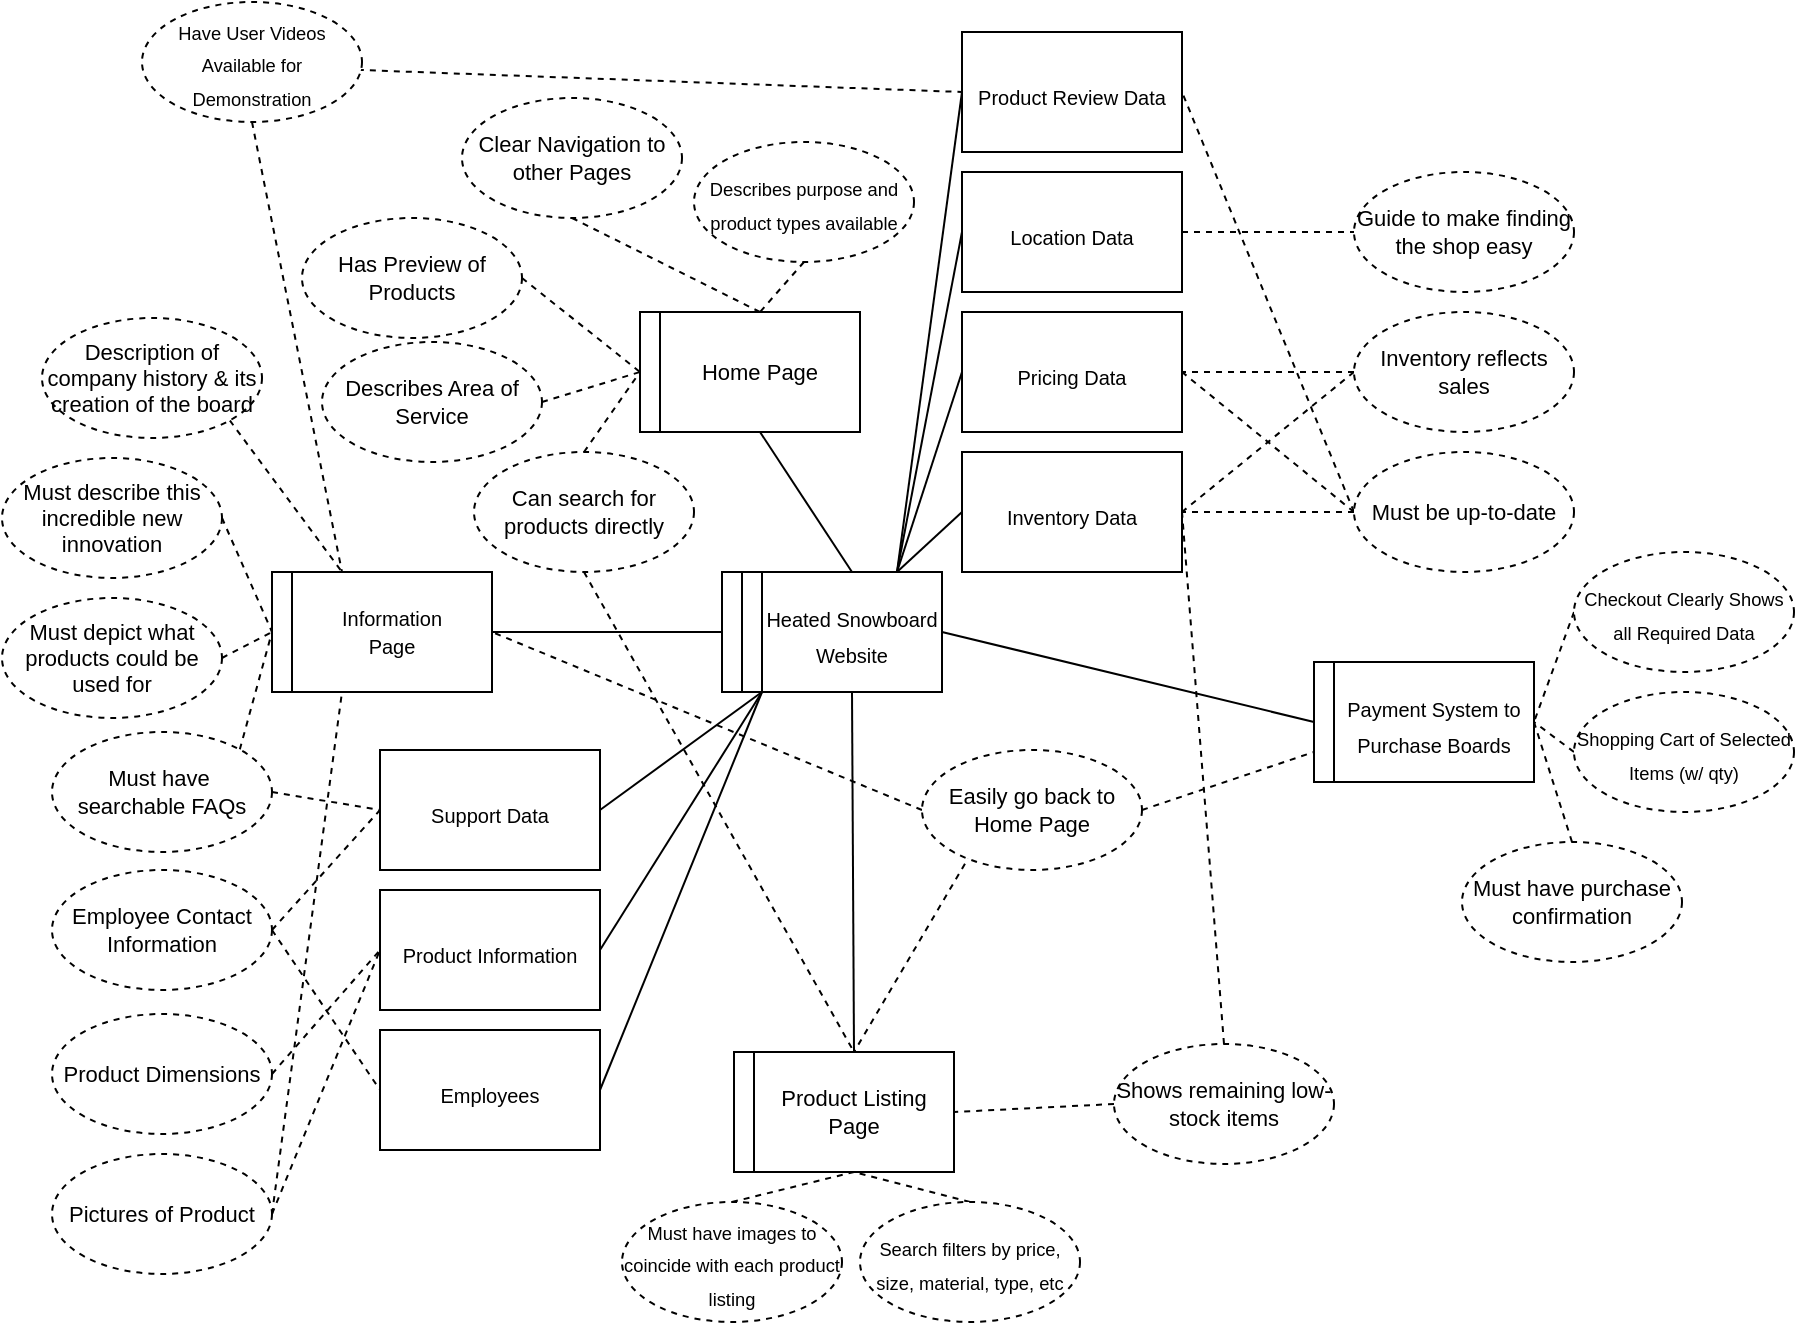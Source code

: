 <mxfile version="26.0.14">
  <diagram name="Page-1" id="lr8_SzBzBFHJfPRDEAPD">
    <mxGraphModel grid="1" page="1" gridSize="10" guides="1" tooltips="1" connect="1" arrows="1" fold="1" pageScale="1" pageWidth="1100" pageHeight="850" math="0" shadow="0">
      <root>
        <mxCell id="0" />
        <mxCell id="1" parent="0" />
        <mxCell id="k-zIVktK9qm5t0gEnDsm-25" style="edgeStyle=none;shape=connector;rounded=1;orthogonalLoop=1;jettySize=auto;html=1;exitX=1;exitY=0.5;exitDx=0;exitDy=0;entryX=0;entryY=0.75;entryDx=0;entryDy=0;strokeColor=default;align=center;verticalAlign=middle;fontFamily=Helvetica;fontSize=11;fontColor=default;labelBackgroundColor=default;startFill=0;endArrow=none;dashed=1;" edge="1" parent="1" source="k-zIVktK9qm5t0gEnDsm-23" target="_MLW9OprekjvhdU2Xitj-36">
          <mxGeometry relative="1" as="geometry" />
        </mxCell>
        <mxCell id="k-zIVktK9qm5t0gEnDsm-26" style="edgeStyle=none;shape=connector;rounded=1;orthogonalLoop=1;jettySize=auto;html=1;exitX=0.5;exitY=0;exitDx=0;exitDy=0;entryX=0.5;entryY=0;entryDx=0;entryDy=0;strokeColor=default;align=center;verticalAlign=middle;fontFamily=Helvetica;fontSize=11;fontColor=default;labelBackgroundColor=default;startFill=0;endArrow=none;dashed=1;" edge="1" parent="1" source="k-zIVktK9qm5t0gEnDsm-23" target="_MLW9OprekjvhdU2Xitj-61">
          <mxGeometry relative="1" as="geometry" />
        </mxCell>
        <mxCell id="_MLW9OprekjvhdU2Xitj-11" value="" style="group" vertex="1" connectable="0" parent="1">
          <mxGeometry x="450" y="385" width="110" height="60" as="geometry" />
        </mxCell>
        <mxCell id="_MLW9OprekjvhdU2Xitj-12" value="" style="rounded=0;whiteSpace=wrap;html=1;" vertex="1" parent="_MLW9OprekjvhdU2Xitj-11">
          <mxGeometry width="110" height="60" as="geometry" />
        </mxCell>
        <mxCell id="_MLW9OprekjvhdU2Xitj-13" value="" style="endArrow=none;html=1;rounded=0;entryX=0.102;entryY=0.006;entryDx=0;entryDy=0;entryPerimeter=0;exitX=0.102;exitY=1.001;exitDx=0;exitDy=0;exitPerimeter=0;" edge="1" parent="_MLW9OprekjvhdU2Xitj-11">
          <mxGeometry width="50" height="50" relative="1" as="geometry">
            <mxPoint x="10.0" y="59.7" as="sourcePoint" />
            <mxPoint x="10.0" as="targetPoint" />
          </mxGeometry>
        </mxCell>
        <mxCell id="_MLW9OprekjvhdU2Xitj-14" value="" style="endArrow=none;html=1;rounded=0;entryX=0.102;entryY=0.006;entryDx=0;entryDy=0;entryPerimeter=0;exitX=0.102;exitY=1.001;exitDx=0;exitDy=0;exitPerimeter=0;" edge="1" parent="_MLW9OprekjvhdU2Xitj-11">
          <mxGeometry width="50" height="50" relative="1" as="geometry">
            <mxPoint x="20" y="60.0" as="sourcePoint" />
            <mxPoint x="20" y="0.3" as="targetPoint" />
          </mxGeometry>
        </mxCell>
        <mxCell id="_MLW9OprekjvhdU2Xitj-15" value="&lt;sub&gt;Heated Snowboard Website&lt;/sub&gt;" style="rounded=0;whiteSpace=wrap;html=1;" vertex="1" parent="_MLW9OprekjvhdU2Xitj-11">
          <mxGeometry x="20" width="90" height="60" as="geometry" />
        </mxCell>
        <mxCell id="_MLW9OprekjvhdU2Xitj-27" value="&lt;sub&gt;Inventory Data&lt;/sub&gt;" style="whiteSpace=wrap;html=1;" vertex="1" parent="1">
          <mxGeometry x="570" y="325" width="110" height="60" as="geometry" />
        </mxCell>
        <mxCell id="_MLW9OprekjvhdU2Xitj-41" style="edgeStyle=none;shape=connector;rounded=1;orthogonalLoop=1;jettySize=auto;html=1;exitX=0;exitY=0.5;exitDx=0;exitDy=0;entryX=0.75;entryY=0;entryDx=0;entryDy=0;strokeColor=default;align=center;verticalAlign=middle;fontFamily=Helvetica;fontSize=11;fontColor=default;labelBackgroundColor=default;startFill=0;endArrow=none;" edge="1" parent="1" source="_MLW9OprekjvhdU2Xitj-28" target="_MLW9OprekjvhdU2Xitj-15">
          <mxGeometry relative="1" as="geometry" />
        </mxCell>
        <mxCell id="_MLW9OprekjvhdU2Xitj-28" value="&lt;sub&gt;Pricing Data&lt;/sub&gt;" style="whiteSpace=wrap;html=1;" vertex="1" parent="1">
          <mxGeometry x="570" y="255" width="110" height="60" as="geometry" />
        </mxCell>
        <mxCell id="_MLW9OprekjvhdU2Xitj-42" style="edgeStyle=none;shape=connector;rounded=1;orthogonalLoop=1;jettySize=auto;html=1;exitX=0;exitY=0.5;exitDx=0;exitDy=0;strokeColor=default;align=center;verticalAlign=middle;fontFamily=Helvetica;fontSize=11;fontColor=default;labelBackgroundColor=default;startFill=0;endArrow=none;entryX=0.75;entryY=0;entryDx=0;entryDy=0;" edge="1" parent="1" source="_MLW9OprekjvhdU2Xitj-29" target="_MLW9OprekjvhdU2Xitj-15">
          <mxGeometry relative="1" as="geometry">
            <mxPoint x="500" y="305" as="targetPoint" />
          </mxGeometry>
        </mxCell>
        <mxCell id="k-zIVktK9qm5t0gEnDsm-35" style="edgeStyle=none;shape=connector;rounded=1;orthogonalLoop=1;jettySize=auto;html=1;exitX=1;exitY=0.5;exitDx=0;exitDy=0;entryX=0;entryY=0.5;entryDx=0;entryDy=0;dashed=1;strokeColor=default;align=center;verticalAlign=middle;fontFamily=Helvetica;fontSize=11;fontColor=default;labelBackgroundColor=default;startFill=0;endArrow=none;" edge="1" parent="1" source="_MLW9OprekjvhdU2Xitj-29" target="k-zIVktK9qm5t0gEnDsm-34">
          <mxGeometry relative="1" as="geometry" />
        </mxCell>
        <mxCell id="_MLW9OprekjvhdU2Xitj-29" value="&lt;sub&gt;Location Data&lt;/sub&gt;" style="whiteSpace=wrap;html=1;" vertex="1" parent="1">
          <mxGeometry x="570" y="185" width="110" height="60" as="geometry" />
        </mxCell>
        <mxCell id="_MLW9OprekjvhdU2Xitj-43" style="edgeStyle=none;shape=connector;rounded=1;orthogonalLoop=1;jettySize=auto;html=1;exitX=0;exitY=0.5;exitDx=0;exitDy=0;strokeColor=default;align=center;verticalAlign=middle;fontFamily=Helvetica;fontSize=11;fontColor=default;labelBackgroundColor=default;startFill=0;endArrow=none;entryX=0.75;entryY=0;entryDx=0;entryDy=0;" edge="1" parent="1" source="_MLW9OprekjvhdU2Xitj-30" target="_MLW9OprekjvhdU2Xitj-15">
          <mxGeometry relative="1" as="geometry">
            <mxPoint x="510" y="365" as="targetPoint" />
          </mxGeometry>
        </mxCell>
        <mxCell id="_MLW9OprekjvhdU2Xitj-30" value="&lt;sub&gt;Product Review Data&lt;/sub&gt;" style="whiteSpace=wrap;html=1;" vertex="1" parent="1">
          <mxGeometry x="570" y="115" width="110" height="60" as="geometry" />
        </mxCell>
        <mxCell id="_MLW9OprekjvhdU2Xitj-44" style="edgeStyle=none;shape=connector;rounded=1;orthogonalLoop=1;jettySize=auto;html=1;exitX=1;exitY=0.5;exitDx=0;exitDy=0;entryX=0;entryY=1;entryDx=0;entryDy=0;strokeColor=default;align=center;verticalAlign=middle;fontFamily=Helvetica;fontSize=11;fontColor=default;labelBackgroundColor=default;startFill=0;endArrow=none;" edge="1" parent="1" source="_MLW9OprekjvhdU2Xitj-31" target="_MLW9OprekjvhdU2Xitj-15">
          <mxGeometry relative="1" as="geometry" />
        </mxCell>
        <mxCell id="_MLW9OprekjvhdU2Xitj-31" value="&lt;sub&gt;Employees&lt;/sub&gt;" style="whiteSpace=wrap;html=1;" vertex="1" parent="1">
          <mxGeometry x="279" y="614" width="110" height="60" as="geometry" />
        </mxCell>
        <mxCell id="_MLW9OprekjvhdU2Xitj-64" style="edgeStyle=none;shape=connector;rounded=1;orthogonalLoop=1;jettySize=auto;html=1;exitX=1;exitY=0.5;exitDx=0;exitDy=0;entryX=0;entryY=1;entryDx=0;entryDy=0;strokeColor=default;align=center;verticalAlign=middle;fontFamily=Helvetica;fontSize=11;fontColor=default;labelBackgroundColor=default;startFill=0;endArrow=none;" edge="1" parent="1" source="_MLW9OprekjvhdU2Xitj-32" target="_MLW9OprekjvhdU2Xitj-15">
          <mxGeometry relative="1" as="geometry" />
        </mxCell>
        <mxCell id="_MLW9OprekjvhdU2Xitj-32" value="&lt;sub&gt;Product Information&lt;/sub&gt;" style="whiteSpace=wrap;html=1;" vertex="1" parent="1">
          <mxGeometry x="279" y="544" width="110" height="60" as="geometry" />
        </mxCell>
        <mxCell id="_MLW9OprekjvhdU2Xitj-65" style="edgeStyle=none;shape=connector;rounded=1;orthogonalLoop=1;jettySize=auto;html=1;exitX=1;exitY=0.5;exitDx=0;exitDy=0;entryX=0;entryY=1;entryDx=0;entryDy=0;strokeColor=default;align=center;verticalAlign=middle;fontFamily=Helvetica;fontSize=11;fontColor=default;labelBackgroundColor=default;startFill=0;endArrow=none;" edge="1" parent="1" source="_MLW9OprekjvhdU2Xitj-33" target="_MLW9OprekjvhdU2Xitj-15">
          <mxGeometry relative="1" as="geometry" />
        </mxCell>
        <mxCell id="_MLW9OprekjvhdU2Xitj-33" value="&lt;sub&gt;Support Data&lt;/sub&gt;" style="whiteSpace=wrap;html=1;" vertex="1" parent="1">
          <mxGeometry x="279" y="474" width="110" height="60" as="geometry" />
        </mxCell>
        <mxCell id="_MLW9OprekjvhdU2Xitj-35" value="" style="group" vertex="1" connectable="0" parent="1">
          <mxGeometry x="746" y="430" width="110" height="60" as="geometry" />
        </mxCell>
        <mxCell id="_MLW9OprekjvhdU2Xitj-36" value="" style="rounded=0;whiteSpace=wrap;html=1;" vertex="1" parent="_MLW9OprekjvhdU2Xitj-35">
          <mxGeometry width="110" height="60" as="geometry" />
        </mxCell>
        <mxCell id="_MLW9OprekjvhdU2Xitj-37" value="" style="endArrow=none;html=1;rounded=0;entryX=0.102;entryY=0.006;entryDx=0;entryDy=0;entryPerimeter=0;exitX=0.102;exitY=1.001;exitDx=0;exitDy=0;exitPerimeter=0;" edge="1" parent="_MLW9OprekjvhdU2Xitj-35">
          <mxGeometry width="50" height="50" relative="1" as="geometry">
            <mxPoint x="10.0" y="59.7" as="sourcePoint" />
            <mxPoint x="10.0" as="targetPoint" />
          </mxGeometry>
        </mxCell>
        <mxCell id="_MLW9OprekjvhdU2Xitj-38" value="&lt;sub&gt;Payment System to Purchase Boards&lt;/sub&gt;" style="whiteSpace=wrap;html=1;" vertex="1" parent="_MLW9OprekjvhdU2Xitj-35">
          <mxGeometry x="10" width="100" height="60" as="geometry" />
        </mxCell>
        <mxCell id="_MLW9OprekjvhdU2Xitj-40" style="shape=connector;rounded=1;orthogonalLoop=1;jettySize=auto;html=1;exitX=0.75;exitY=0;exitDx=0;exitDy=0;entryX=0;entryY=0.5;entryDx=0;entryDy=0;strokeColor=default;align=center;verticalAlign=middle;fontFamily=Helvetica;fontSize=11;fontColor=default;labelBackgroundColor=default;startFill=0;endArrow=none;" edge="1" parent="1" source="_MLW9OprekjvhdU2Xitj-15" target="_MLW9OprekjvhdU2Xitj-27">
          <mxGeometry relative="1" as="geometry" />
        </mxCell>
        <mxCell id="_MLW9OprekjvhdU2Xitj-46" value="" style="group;fontFamily=Helvetica;fontSize=11;fontColor=default;labelBackgroundColor=default;" vertex="1" connectable="0" parent="1">
          <mxGeometry x="225" y="385" width="110" height="60" as="geometry" />
        </mxCell>
        <mxCell id="_MLW9OprekjvhdU2Xitj-47" value="" style="rounded=0;whiteSpace=wrap;html=1;fontFamily=Helvetica;fontSize=11;fontColor=default;labelBackgroundColor=default;" vertex="1" parent="_MLW9OprekjvhdU2Xitj-46">
          <mxGeometry width="110" height="60" as="geometry" />
        </mxCell>
        <mxCell id="_MLW9OprekjvhdU2Xitj-48" value="" style="endArrow=none;html=1;rounded=0;entryX=0.102;entryY=0.006;entryDx=0;entryDy=0;entryPerimeter=0;exitX=0.102;exitY=1.001;exitDx=0;exitDy=0;exitPerimeter=0;strokeColor=default;align=center;verticalAlign=middle;fontFamily=Helvetica;fontSize=11;fontColor=default;labelBackgroundColor=default;" edge="1" parent="_MLW9OprekjvhdU2Xitj-46">
          <mxGeometry width="50" height="50" relative="1" as="geometry">
            <mxPoint x="10.0" y="59.7" as="sourcePoint" />
            <mxPoint x="10.0" as="targetPoint" />
          </mxGeometry>
        </mxCell>
        <mxCell id="_MLW9OprekjvhdU2Xitj-49" value="&lt;div&gt;&lt;font size=&quot;1&quot;&gt;Information&lt;/font&gt;&lt;/div&gt;&lt;div&gt;&lt;font size=&quot;1&quot;&gt;Page&lt;/font&gt;&lt;/div&gt;" style="whiteSpace=wrap;html=1;fontFamily=Helvetica;fontSize=11;fontColor=default;labelBackgroundColor=default;" vertex="1" parent="_MLW9OprekjvhdU2Xitj-46">
          <mxGeometry x="10" width="100" height="60" as="geometry" />
        </mxCell>
        <mxCell id="_MLW9OprekjvhdU2Xitj-45" style="edgeStyle=none;shape=connector;rounded=1;orthogonalLoop=1;jettySize=auto;html=1;exitX=0;exitY=0.5;exitDx=0;exitDy=0;strokeColor=default;align=center;verticalAlign=middle;fontFamily=Helvetica;fontSize=11;fontColor=default;labelBackgroundColor=default;startFill=0;endArrow=none;entryX=1;entryY=0.5;entryDx=0;entryDy=0;" edge="1" parent="1" source="_MLW9OprekjvhdU2Xitj-12" target="_MLW9OprekjvhdU2Xitj-49">
          <mxGeometry relative="1" as="geometry">
            <mxPoint x="180" y="415.333" as="targetPoint" />
          </mxGeometry>
        </mxCell>
        <mxCell id="_MLW9OprekjvhdU2Xitj-54" value="" style="group;fontFamily=Helvetica;fontSize=11;fontColor=default;labelBackgroundColor=default;" vertex="1" connectable="0" parent="1">
          <mxGeometry x="409" y="255" width="110" height="60" as="geometry" />
        </mxCell>
        <mxCell id="_MLW9OprekjvhdU2Xitj-55" value="" style="rounded=0;whiteSpace=wrap;html=1;fontFamily=Helvetica;fontSize=11;fontColor=default;labelBackgroundColor=default;" vertex="1" parent="_MLW9OprekjvhdU2Xitj-54">
          <mxGeometry width="110" height="60" as="geometry" />
        </mxCell>
        <mxCell id="_MLW9OprekjvhdU2Xitj-56" value="" style="endArrow=none;html=1;rounded=0;entryX=0.102;entryY=0.006;entryDx=0;entryDy=0;entryPerimeter=0;exitX=0.102;exitY=1.001;exitDx=0;exitDy=0;exitPerimeter=0;strokeColor=default;align=center;verticalAlign=middle;fontFamily=Helvetica;fontSize=11;fontColor=default;labelBackgroundColor=default;" edge="1" parent="_MLW9OprekjvhdU2Xitj-54">
          <mxGeometry width="50" height="50" relative="1" as="geometry">
            <mxPoint x="10.0" y="59.7" as="sourcePoint" />
            <mxPoint x="10.0" as="targetPoint" />
          </mxGeometry>
        </mxCell>
        <mxCell id="_MLW9OprekjvhdU2Xitj-57" value="Home Page" style="whiteSpace=wrap;html=1;fontFamily=Helvetica;fontSize=11;fontColor=default;labelBackgroundColor=default;" vertex="1" parent="_MLW9OprekjvhdU2Xitj-54">
          <mxGeometry x="10" width="100" height="60" as="geometry" />
        </mxCell>
        <mxCell id="_MLW9OprekjvhdU2Xitj-58" value="" style="group;fontFamily=Helvetica;fontSize=11;fontColor=default;labelBackgroundColor=default;fillColor=none;fillStyle=solid;" vertex="1" connectable="0" parent="1">
          <mxGeometry x="456" y="625" width="110" height="60" as="geometry" />
        </mxCell>
        <mxCell id="_MLW9OprekjvhdU2Xitj-59" value="" style="rounded=0;whiteSpace=wrap;html=1;fontFamily=Helvetica;fontSize=11;fontColor=default;labelBackgroundColor=default;" vertex="1" parent="_MLW9OprekjvhdU2Xitj-58">
          <mxGeometry width="110" height="60" as="geometry" />
        </mxCell>
        <mxCell id="_MLW9OprekjvhdU2Xitj-60" value="" style="endArrow=none;html=1;rounded=0;entryX=0.102;entryY=0.006;entryDx=0;entryDy=0;entryPerimeter=0;exitX=0.102;exitY=1.001;exitDx=0;exitDy=0;exitPerimeter=0;strokeColor=default;align=center;verticalAlign=middle;fontFamily=Helvetica;fontSize=11;fontColor=default;labelBackgroundColor=default;" edge="1" parent="_MLW9OprekjvhdU2Xitj-58">
          <mxGeometry width="50" height="50" relative="1" as="geometry">
            <mxPoint x="10.0" y="59.7" as="sourcePoint" />
            <mxPoint x="10.0" as="targetPoint" />
          </mxGeometry>
        </mxCell>
        <mxCell id="_MLW9OprekjvhdU2Xitj-61" value="&lt;div&gt;Product Listing&lt;/div&gt;&lt;div&gt;Page&lt;/div&gt;" style="whiteSpace=wrap;html=1;fontFamily=Helvetica;fontSize=11;fontColor=default;labelBackgroundColor=default;fillColor=none;" vertex="1" parent="_MLW9OprekjvhdU2Xitj-58">
          <mxGeometry x="10" width="100" height="60" as="geometry" />
        </mxCell>
        <mxCell id="_MLW9OprekjvhdU2Xitj-62" style="edgeStyle=none;shape=connector;rounded=1;orthogonalLoop=1;jettySize=auto;html=1;exitX=0.5;exitY=0;exitDx=0;exitDy=0;entryX=0.5;entryY=1;entryDx=0;entryDy=0;strokeColor=default;align=center;verticalAlign=middle;fontFamily=Helvetica;fontSize=11;fontColor=default;labelBackgroundColor=default;startFill=0;endArrow=none;" edge="1" parent="1" source="_MLW9OprekjvhdU2Xitj-61" target="_MLW9OprekjvhdU2Xitj-15">
          <mxGeometry relative="1" as="geometry" />
        </mxCell>
        <mxCell id="_MLW9OprekjvhdU2Xitj-63" style="edgeStyle=none;shape=connector;rounded=1;orthogonalLoop=1;jettySize=auto;html=1;exitX=0.5;exitY=1;exitDx=0;exitDy=0;entryX=0.5;entryY=0;entryDx=0;entryDy=0;strokeColor=default;align=center;verticalAlign=middle;fontFamily=Helvetica;fontSize=11;fontColor=default;labelBackgroundColor=default;startFill=0;endArrow=none;" edge="1" parent="1" source="_MLW9OprekjvhdU2Xitj-57" target="_MLW9OprekjvhdU2Xitj-15">
          <mxGeometry relative="1" as="geometry" />
        </mxCell>
        <mxCell id="_MLW9OprekjvhdU2Xitj-67" style="edgeStyle=none;shape=connector;rounded=1;orthogonalLoop=1;jettySize=auto;html=1;exitX=0;exitY=0.5;exitDx=0;exitDy=0;entryX=1;entryY=0.5;entryDx=0;entryDy=0;strokeColor=default;align=center;verticalAlign=middle;fontFamily=Helvetica;fontSize=11;fontColor=default;labelBackgroundColor=default;startFill=0;endArrow=none;" edge="1" parent="1" source="_MLW9OprekjvhdU2Xitj-36" target="_MLW9OprekjvhdU2Xitj-15">
          <mxGeometry relative="1" as="geometry" />
        </mxCell>
        <mxCell id="k-zIVktK9qm5t0gEnDsm-4" style="edgeStyle=none;shape=connector;rounded=1;orthogonalLoop=1;jettySize=auto;html=1;exitX=1;exitY=0.5;exitDx=0;exitDy=0;entryX=0;entryY=0.5;entryDx=0;entryDy=0;strokeColor=default;align=center;verticalAlign=middle;fontFamily=Helvetica;fontSize=11;fontColor=default;labelBackgroundColor=default;startFill=0;endArrow=none;dashed=1;" edge="1" parent="1" source="k-zIVktK9qm5t0gEnDsm-1" target="_MLW9OprekjvhdU2Xitj-32">
          <mxGeometry relative="1" as="geometry" />
        </mxCell>
        <mxCell id="k-zIVktK9qm5t0gEnDsm-59" style="edgeStyle=none;shape=connector;rounded=1;orthogonalLoop=1;jettySize=auto;html=1;exitX=1;exitY=0.5;exitDx=0;exitDy=0;entryX=0.25;entryY=1;entryDx=0;entryDy=0;dashed=1;strokeColor=default;align=center;verticalAlign=middle;fontFamily=Helvetica;fontSize=11;fontColor=default;labelBackgroundColor=default;startFill=0;endArrow=none;" edge="1" parent="1" source="k-zIVktK9qm5t0gEnDsm-1" target="_MLW9OprekjvhdU2Xitj-49">
          <mxGeometry relative="1" as="geometry" />
        </mxCell>
        <mxCell id="k-zIVktK9qm5t0gEnDsm-1" value="Pictures of Product" style="ellipse;whiteSpace=wrap;html=1;dashed=1;fontFamily=Helvetica;fontSize=11;fontColor=default;labelBackgroundColor=none;" vertex="1" parent="1">
          <mxGeometry x="115" y="676" width="110" height="60" as="geometry" />
        </mxCell>
        <mxCell id="k-zIVktK9qm5t0gEnDsm-3" style="edgeStyle=none;shape=connector;rounded=1;orthogonalLoop=1;jettySize=auto;html=1;exitX=0;exitY=0.5;exitDx=0;exitDy=0;entryX=0;entryY=0.5;entryDx=0;entryDy=0;strokeColor=default;align=center;verticalAlign=middle;fontFamily=Helvetica;fontSize=11;fontColor=default;labelBackgroundColor=default;startFill=0;endArrow=none;dashed=1;" edge="1" parent="1" source="k-zIVktK9qm5t0gEnDsm-2" target="_MLW9OprekjvhdU2Xitj-30">
          <mxGeometry relative="1" as="geometry" />
        </mxCell>
        <mxCell id="k-zIVktK9qm5t0gEnDsm-57" style="edgeStyle=none;shape=connector;rounded=1;orthogonalLoop=1;jettySize=auto;html=1;exitX=0.5;exitY=1;exitDx=0;exitDy=0;entryX=0.25;entryY=0;entryDx=0;entryDy=0;dashed=1;strokeColor=default;align=center;verticalAlign=middle;fontFamily=Helvetica;fontSize=11;fontColor=default;labelBackgroundColor=default;startFill=0;endArrow=none;" edge="1" parent="1" source="k-zIVktK9qm5t0gEnDsm-2" target="_MLW9OprekjvhdU2Xitj-49">
          <mxGeometry relative="1" as="geometry" />
        </mxCell>
        <mxCell id="k-zIVktK9qm5t0gEnDsm-2" value="&lt;sub&gt;Have User Videos Available for Demonstration&lt;/sub&gt;" style="ellipse;whiteSpace=wrap;html=1;dashed=1;fontFamily=Helvetica;fontSize=11;fontColor=default;labelBackgroundColor=none;" vertex="1" parent="1">
          <mxGeometry x="160" y="100" width="110" height="60" as="geometry" />
        </mxCell>
        <mxCell id="k-zIVktK9qm5t0gEnDsm-7" style="edgeStyle=none;shape=connector;rounded=1;orthogonalLoop=1;jettySize=auto;html=1;exitX=1;exitY=0.5;exitDx=0;exitDy=0;entryX=0;entryY=0.5;entryDx=0;entryDy=0;strokeColor=default;align=center;verticalAlign=middle;fontFamily=Helvetica;fontSize=11;fontColor=default;labelBackgroundColor=default;startFill=0;endArrow=none;dashed=1;" edge="1" parent="1" source="k-zIVktK9qm5t0gEnDsm-5" target="_MLW9OprekjvhdU2Xitj-32">
          <mxGeometry relative="1" as="geometry" />
        </mxCell>
        <mxCell id="k-zIVktK9qm5t0gEnDsm-5" value="Product Dimensions" style="ellipse;whiteSpace=wrap;html=1;dashed=1;fontFamily=Helvetica;fontSize=11;fontColor=default;labelBackgroundColor=none;" vertex="1" parent="1">
          <mxGeometry x="115" y="606" width="110" height="60" as="geometry" />
        </mxCell>
        <mxCell id="k-zIVktK9qm5t0gEnDsm-9" style="edgeStyle=none;shape=connector;rounded=1;orthogonalLoop=1;jettySize=auto;html=1;exitX=0;exitY=0.5;exitDx=0;exitDy=0;entryX=1;entryY=0.5;entryDx=0;entryDy=0;strokeColor=default;align=center;verticalAlign=middle;fontFamily=Helvetica;fontSize=11;fontColor=default;labelBackgroundColor=default;startFill=0;endArrow=none;dashed=1;" edge="1" parent="1" source="k-zIVktK9qm5t0gEnDsm-8" target="_MLW9OprekjvhdU2Xitj-27">
          <mxGeometry relative="1" as="geometry" />
        </mxCell>
        <mxCell id="k-zIVktK9qm5t0gEnDsm-16" style="edgeStyle=none;shape=connector;rounded=1;orthogonalLoop=1;jettySize=auto;html=1;exitX=0;exitY=0.5;exitDx=0;exitDy=0;entryX=1;entryY=0.5;entryDx=0;entryDy=0;strokeColor=default;align=center;verticalAlign=middle;fontFamily=Helvetica;fontSize=11;fontColor=default;labelBackgroundColor=default;startFill=0;endArrow=none;dashed=1;" edge="1" parent="1" source="k-zIVktK9qm5t0gEnDsm-8" target="_MLW9OprekjvhdU2Xitj-28">
          <mxGeometry relative="1" as="geometry" />
        </mxCell>
        <mxCell id="k-zIVktK9qm5t0gEnDsm-17" style="edgeStyle=none;shape=connector;rounded=1;orthogonalLoop=1;jettySize=auto;html=1;exitX=0;exitY=0.5;exitDx=0;exitDy=0;entryX=1;entryY=0.5;entryDx=0;entryDy=0;strokeColor=default;align=center;verticalAlign=middle;fontFamily=Helvetica;fontSize=11;fontColor=default;labelBackgroundColor=default;startFill=0;endArrow=none;dashed=1;" edge="1" parent="1" source="k-zIVktK9qm5t0gEnDsm-8" target="_MLW9OprekjvhdU2Xitj-30">
          <mxGeometry relative="1" as="geometry" />
        </mxCell>
        <mxCell id="k-zIVktK9qm5t0gEnDsm-8" value="Must be up-to-date" style="ellipse;whiteSpace=wrap;html=1;dashed=1;fontFamily=Helvetica;fontSize=11;fontColor=default;labelBackgroundColor=none;" vertex="1" parent="1">
          <mxGeometry x="766" y="325" width="110" height="60" as="geometry" />
        </mxCell>
        <mxCell id="k-zIVktK9qm5t0gEnDsm-11" style="edgeStyle=none;shape=connector;rounded=1;orthogonalLoop=1;jettySize=auto;html=1;exitX=1;exitY=0.5;exitDx=0;exitDy=0;entryX=0;entryY=0.5;entryDx=0;entryDy=0;strokeColor=default;align=center;verticalAlign=middle;fontFamily=Helvetica;fontSize=11;fontColor=default;labelBackgroundColor=default;startFill=0;endArrow=none;dashed=1;" edge="1" parent="1" source="k-zIVktK9qm5t0gEnDsm-10" target="_MLW9OprekjvhdU2Xitj-33">
          <mxGeometry relative="1" as="geometry" />
        </mxCell>
        <mxCell id="k-zIVktK9qm5t0gEnDsm-58" style="edgeStyle=none;shape=connector;rounded=1;orthogonalLoop=1;jettySize=auto;html=1;exitX=1;exitY=0;exitDx=0;exitDy=0;entryX=0;entryY=0.5;entryDx=0;entryDy=0;dashed=1;strokeColor=default;align=center;verticalAlign=middle;fontFamily=Helvetica;fontSize=11;fontColor=default;labelBackgroundColor=default;startFill=0;endArrow=none;" edge="1" parent="1" source="k-zIVktK9qm5t0gEnDsm-10" target="_MLW9OprekjvhdU2Xitj-47">
          <mxGeometry relative="1" as="geometry" />
        </mxCell>
        <mxCell id="k-zIVktK9qm5t0gEnDsm-10" value="&lt;div&gt;Must have&amp;nbsp;&lt;/div&gt;&lt;div&gt;searchable FAQs&lt;/div&gt;" style="ellipse;whiteSpace=wrap;html=1;dashed=1;fontFamily=Helvetica;fontSize=11;fontColor=default;labelBackgroundColor=none;" vertex="1" parent="1">
          <mxGeometry x="115" y="465" width="110" height="60" as="geometry" />
        </mxCell>
        <mxCell id="k-zIVktK9qm5t0gEnDsm-13" style="edgeStyle=none;shape=connector;rounded=1;orthogonalLoop=1;jettySize=auto;html=1;exitX=0;exitY=0.5;exitDx=0;exitDy=0;entryX=1;entryY=0.5;entryDx=0;entryDy=0;strokeColor=default;align=center;verticalAlign=middle;fontFamily=Helvetica;fontSize=11;fontColor=default;labelBackgroundColor=default;startFill=0;endArrow=none;dashed=1;" edge="1" parent="1" source="k-zIVktK9qm5t0gEnDsm-12" target="_MLW9OprekjvhdU2Xitj-38">
          <mxGeometry relative="1" as="geometry" />
        </mxCell>
        <mxCell id="k-zIVktK9qm5t0gEnDsm-12" value="&lt;sub&gt;Shopping Cart of Selected Items (w/ qty)&lt;/sub&gt;" style="ellipse;whiteSpace=wrap;html=1;dashed=1;fontFamily=Helvetica;fontSize=11;fontColor=default;labelBackgroundColor=none;" vertex="1" parent="1">
          <mxGeometry x="876" y="445" width="110" height="60" as="geometry" />
        </mxCell>
        <mxCell id="k-zIVktK9qm5t0gEnDsm-15" style="edgeStyle=none;shape=connector;rounded=1;orthogonalLoop=1;jettySize=auto;html=1;exitX=0;exitY=0.5;exitDx=0;exitDy=0;entryX=1;entryY=0.5;entryDx=0;entryDy=0;strokeColor=default;align=center;verticalAlign=middle;fontFamily=Helvetica;fontSize=11;fontColor=default;labelBackgroundColor=default;startFill=0;endArrow=none;dashed=1;" edge="1" parent="1" source="k-zIVktK9qm5t0gEnDsm-14" target="_MLW9OprekjvhdU2Xitj-38">
          <mxGeometry relative="1" as="geometry" />
        </mxCell>
        <mxCell id="k-zIVktK9qm5t0gEnDsm-14" value="&lt;sub&gt;Checkout Clearly Shows all Required Data&lt;/sub&gt;" style="ellipse;whiteSpace=wrap;html=1;dashed=1;fontFamily=Helvetica;fontSize=11;fontColor=default;labelBackgroundColor=none;" vertex="1" parent="1">
          <mxGeometry x="876" y="375" width="110" height="60" as="geometry" />
        </mxCell>
        <mxCell id="k-zIVktK9qm5t0gEnDsm-19" style="edgeStyle=none;shape=connector;rounded=1;orthogonalLoop=1;jettySize=auto;html=1;exitX=0;exitY=0.5;exitDx=0;exitDy=0;entryX=1;entryY=0.5;entryDx=0;entryDy=0;strokeColor=default;align=center;verticalAlign=middle;fontFamily=Helvetica;fontSize=11;fontColor=default;labelBackgroundColor=default;startFill=0;endArrow=none;dashed=1;" edge="1" parent="1" source="k-zIVktK9qm5t0gEnDsm-18" target="_MLW9OprekjvhdU2Xitj-61">
          <mxGeometry relative="1" as="geometry" />
        </mxCell>
        <mxCell id="k-zIVktK9qm5t0gEnDsm-20" style="edgeStyle=none;shape=connector;rounded=1;orthogonalLoop=1;jettySize=auto;html=1;exitX=0.5;exitY=0;exitDx=0;exitDy=0;entryX=1;entryY=0.5;entryDx=0;entryDy=0;strokeColor=default;align=center;verticalAlign=middle;fontFamily=Helvetica;fontSize=11;fontColor=default;labelBackgroundColor=default;startFill=0;endArrow=none;dashed=1;" edge="1" parent="1" source="k-zIVktK9qm5t0gEnDsm-18" target="_MLW9OprekjvhdU2Xitj-27">
          <mxGeometry relative="1" as="geometry" />
        </mxCell>
        <mxCell id="k-zIVktK9qm5t0gEnDsm-18" value="Shows remaining low-stock items" style="ellipse;whiteSpace=wrap;html=1;dashed=1;fontFamily=Helvetica;fontSize=11;fontColor=default;labelBackgroundColor=none;" vertex="1" parent="1">
          <mxGeometry x="646" y="621" width="110" height="60" as="geometry" />
        </mxCell>
        <mxCell id="k-zIVktK9qm5t0gEnDsm-22" style="edgeStyle=none;shape=connector;rounded=1;orthogonalLoop=1;jettySize=auto;html=1;exitX=0.5;exitY=1;exitDx=0;exitDy=0;entryX=0.5;entryY=0;entryDx=0;entryDy=0;strokeColor=default;align=center;verticalAlign=middle;fontFamily=Helvetica;fontSize=11;fontColor=default;labelBackgroundColor=default;startFill=0;endArrow=none;dashed=1;" edge="1" parent="1" source="k-zIVktK9qm5t0gEnDsm-21" target="_MLW9OprekjvhdU2Xitj-57">
          <mxGeometry relative="1" as="geometry" />
        </mxCell>
        <mxCell id="k-zIVktK9qm5t0gEnDsm-21" value="&lt;sub&gt;Describes purpose and product types available&lt;/sub&gt;" style="ellipse;whiteSpace=wrap;html=1;dashed=1;fontFamily=Helvetica;fontSize=11;fontColor=default;labelBackgroundColor=none;" vertex="1" parent="1">
          <mxGeometry x="436" y="170" width="110" height="60" as="geometry" />
        </mxCell>
        <mxCell id="k-zIVktK9qm5t0gEnDsm-24" style="edgeStyle=none;shape=connector;rounded=1;orthogonalLoop=1;jettySize=auto;html=1;exitX=0;exitY=0.5;exitDx=0;exitDy=0;entryX=1;entryY=0.5;entryDx=0;entryDy=0;strokeColor=default;align=center;verticalAlign=middle;fontFamily=Helvetica;fontSize=11;fontColor=default;labelBackgroundColor=default;startFill=0;endArrow=none;dashed=1;" edge="1" parent="1" source="k-zIVktK9qm5t0gEnDsm-23" target="_MLW9OprekjvhdU2Xitj-49">
          <mxGeometry relative="1" as="geometry" />
        </mxCell>
        <mxCell id="k-zIVktK9qm5t0gEnDsm-23" value="Easily go back to Home Page" style="ellipse;whiteSpace=wrap;html=1;dashed=1;fontFamily=Helvetica;fontSize=11;fontColor=default;labelBackgroundColor=none;" vertex="1" parent="1">
          <mxGeometry x="550" y="474" width="110" height="60" as="geometry" />
        </mxCell>
        <mxCell id="k-zIVktK9qm5t0gEnDsm-28" style="edgeStyle=none;shape=connector;rounded=1;orthogonalLoop=1;jettySize=auto;html=1;exitX=1;exitY=0.5;exitDx=0;exitDy=0;entryX=0;entryY=0.5;entryDx=0;entryDy=0;dashed=1;strokeColor=default;align=center;verticalAlign=middle;fontFamily=Helvetica;fontSize=11;fontColor=default;labelBackgroundColor=default;startFill=0;endArrow=none;" edge="1" parent="1" source="k-zIVktK9qm5t0gEnDsm-27" target="_MLW9OprekjvhdU2Xitj-33">
          <mxGeometry relative="1" as="geometry" />
        </mxCell>
        <mxCell id="k-zIVktK9qm5t0gEnDsm-29" style="edgeStyle=none;shape=connector;rounded=1;orthogonalLoop=1;jettySize=auto;html=1;exitX=1;exitY=0.5;exitDx=0;exitDy=0;entryX=0;entryY=0.5;entryDx=0;entryDy=0;dashed=1;strokeColor=default;align=center;verticalAlign=middle;fontFamily=Helvetica;fontSize=11;fontColor=default;labelBackgroundColor=default;startFill=0;endArrow=none;" edge="1" parent="1" source="k-zIVktK9qm5t0gEnDsm-27" target="_MLW9OprekjvhdU2Xitj-31">
          <mxGeometry relative="1" as="geometry" />
        </mxCell>
        <mxCell id="k-zIVktK9qm5t0gEnDsm-27" value="Employee Contact Information" style="ellipse;whiteSpace=wrap;html=1;dashed=1;fontFamily=Helvetica;fontSize=11;fontColor=default;labelBackgroundColor=none;" vertex="1" parent="1">
          <mxGeometry x="115" y="534" width="110" height="60" as="geometry" />
        </mxCell>
        <mxCell id="k-zIVktK9qm5t0gEnDsm-31" style="edgeStyle=none;shape=connector;rounded=1;orthogonalLoop=1;jettySize=auto;html=1;exitX=0.5;exitY=1;exitDx=0;exitDy=0;entryX=0.5;entryY=0;entryDx=0;entryDy=0;dashed=1;strokeColor=default;align=center;verticalAlign=middle;fontFamily=Helvetica;fontSize=11;fontColor=default;labelBackgroundColor=default;startFill=0;endArrow=none;" edge="1" parent="1" source="k-zIVktK9qm5t0gEnDsm-30" target="_MLW9OprekjvhdU2Xitj-57">
          <mxGeometry relative="1" as="geometry" />
        </mxCell>
        <mxCell id="k-zIVktK9qm5t0gEnDsm-30" value="Clear Navigation to other Pages" style="ellipse;whiteSpace=wrap;html=1;dashed=1;fontFamily=Helvetica;fontSize=11;fontColor=default;labelBackgroundColor=none;" vertex="1" parent="1">
          <mxGeometry x="320" y="148" width="110" height="60" as="geometry" />
        </mxCell>
        <mxCell id="k-zIVktK9qm5t0gEnDsm-33" style="edgeStyle=none;shape=connector;rounded=1;orthogonalLoop=1;jettySize=auto;html=1;exitX=1;exitY=0.5;exitDx=0;exitDy=0;entryX=0;entryY=0.5;entryDx=0;entryDy=0;dashed=1;strokeColor=default;align=center;verticalAlign=middle;fontFamily=Helvetica;fontSize=11;fontColor=default;labelBackgroundColor=default;startFill=0;endArrow=none;" edge="1" parent="1" source="k-zIVktK9qm5t0gEnDsm-32" target="_MLW9OprekjvhdU2Xitj-55">
          <mxGeometry relative="1" as="geometry" />
        </mxCell>
        <mxCell id="k-zIVktK9qm5t0gEnDsm-32" value="Has Preview of Products" style="ellipse;whiteSpace=wrap;html=1;dashed=1;fontFamily=Helvetica;fontSize=11;fontColor=default;labelBackgroundColor=none;" vertex="1" parent="1">
          <mxGeometry x="240" y="208" width="110" height="60" as="geometry" />
        </mxCell>
        <mxCell id="k-zIVktK9qm5t0gEnDsm-34" value="Guide to make finding the shop easy" style="ellipse;whiteSpace=wrap;html=1;dashed=1;fontFamily=Helvetica;fontSize=11;fontColor=default;labelBackgroundColor=none;" vertex="1" parent="1">
          <mxGeometry x="766" y="185" width="110" height="60" as="geometry" />
        </mxCell>
        <mxCell id="k-zIVktK9qm5t0gEnDsm-37" style="edgeStyle=none;shape=connector;rounded=1;orthogonalLoop=1;jettySize=auto;html=1;exitX=0.5;exitY=0;exitDx=0;exitDy=0;entryX=0;entryY=0.5;entryDx=0;entryDy=0;dashed=1;strokeColor=default;align=center;verticalAlign=middle;fontFamily=Helvetica;fontSize=11;fontColor=default;labelBackgroundColor=default;startFill=0;endArrow=none;" edge="1" parent="1" source="k-zIVktK9qm5t0gEnDsm-36" target="_MLW9OprekjvhdU2Xitj-55">
          <mxGeometry relative="1" as="geometry" />
        </mxCell>
        <mxCell id="k-zIVktK9qm5t0gEnDsm-38" style="edgeStyle=none;shape=connector;rounded=1;orthogonalLoop=1;jettySize=auto;html=1;exitX=0.5;exitY=1;exitDx=0;exitDy=0;entryX=0.5;entryY=0;entryDx=0;entryDy=0;dashed=1;strokeColor=default;align=center;verticalAlign=middle;fontFamily=Helvetica;fontSize=11;fontColor=default;labelBackgroundColor=default;startFill=0;endArrow=none;" edge="1" parent="1" source="k-zIVktK9qm5t0gEnDsm-36" target="_MLW9OprekjvhdU2Xitj-61">
          <mxGeometry relative="1" as="geometry" />
        </mxCell>
        <mxCell id="k-zIVktK9qm5t0gEnDsm-36" value="Can search for products directly" style="ellipse;whiteSpace=wrap;html=1;dashed=1;fontFamily=Helvetica;fontSize=11;fontColor=default;labelBackgroundColor=none;" vertex="1" parent="1">
          <mxGeometry x="326" y="325" width="110" height="60" as="geometry" />
        </mxCell>
        <mxCell id="k-zIVktK9qm5t0gEnDsm-40" style="edgeStyle=none;shape=connector;rounded=1;orthogonalLoop=1;jettySize=auto;html=1;exitX=1;exitY=0.5;exitDx=0;exitDy=0;entryX=0;entryY=0.5;entryDx=0;entryDy=0;dashed=1;strokeColor=default;align=center;verticalAlign=middle;fontFamily=Helvetica;fontSize=11;fontColor=default;labelBackgroundColor=default;startFill=0;endArrow=none;" edge="1" parent="1" source="k-zIVktK9qm5t0gEnDsm-39" target="_MLW9OprekjvhdU2Xitj-55">
          <mxGeometry relative="1" as="geometry" />
        </mxCell>
        <mxCell id="k-zIVktK9qm5t0gEnDsm-39" value="Describes Area of Service" style="ellipse;whiteSpace=wrap;html=1;dashed=1;fontFamily=Helvetica;fontSize=11;fontColor=default;labelBackgroundColor=none;" vertex="1" parent="1">
          <mxGeometry x="250" y="270" width="110" height="60" as="geometry" />
        </mxCell>
        <mxCell id="k-zIVktK9qm5t0gEnDsm-42" style="edgeStyle=none;shape=connector;rounded=1;orthogonalLoop=1;jettySize=auto;html=1;exitX=0;exitY=0.5;exitDx=0;exitDy=0;entryX=1;entryY=0.5;entryDx=0;entryDy=0;dashed=1;strokeColor=default;align=center;verticalAlign=middle;fontFamily=Helvetica;fontSize=11;fontColor=default;labelBackgroundColor=default;startFill=0;endArrow=none;" edge="1" parent="1" source="k-zIVktK9qm5t0gEnDsm-41" target="_MLW9OprekjvhdU2Xitj-27">
          <mxGeometry relative="1" as="geometry" />
        </mxCell>
        <mxCell id="k-zIVktK9qm5t0gEnDsm-43" style="edgeStyle=none;shape=connector;rounded=1;orthogonalLoop=1;jettySize=auto;html=1;exitX=0;exitY=0.5;exitDx=0;exitDy=0;entryX=1;entryY=0.5;entryDx=0;entryDy=0;dashed=1;strokeColor=default;align=center;verticalAlign=middle;fontFamily=Helvetica;fontSize=11;fontColor=default;labelBackgroundColor=default;startFill=0;endArrow=none;" edge="1" parent="1" source="k-zIVktK9qm5t0gEnDsm-41" target="_MLW9OprekjvhdU2Xitj-28">
          <mxGeometry relative="1" as="geometry" />
        </mxCell>
        <mxCell id="k-zIVktK9qm5t0gEnDsm-41" value="Inventory reflects sales" style="ellipse;whiteSpace=wrap;html=1;dashed=1;fontFamily=Helvetica;fontSize=11;fontColor=default;labelBackgroundColor=none;" vertex="1" parent="1">
          <mxGeometry x="766" y="255" width="110" height="60" as="geometry" />
        </mxCell>
        <mxCell id="k-zIVktK9qm5t0gEnDsm-45" style="edgeStyle=none;shape=connector;rounded=1;orthogonalLoop=1;jettySize=auto;html=1;exitX=0.5;exitY=0;exitDx=0;exitDy=0;entryX=0.5;entryY=1;entryDx=0;entryDy=0;dashed=1;strokeColor=default;align=center;verticalAlign=middle;fontFamily=Helvetica;fontSize=11;fontColor=default;labelBackgroundColor=default;startFill=0;endArrow=none;" edge="1" parent="1" source="k-zIVktK9qm5t0gEnDsm-44" target="_MLW9OprekjvhdU2Xitj-61">
          <mxGeometry relative="1" as="geometry" />
        </mxCell>
        <mxCell id="k-zIVktK9qm5t0gEnDsm-44" value="&lt;sub&gt;Search filters by price, size, material, type, etc &lt;/sub&gt;" style="ellipse;whiteSpace=wrap;html=1;dashed=1;fontFamily=Helvetica;fontSize=11;fontColor=default;labelBackgroundColor=none;" vertex="1" parent="1">
          <mxGeometry x="519" y="700" width="110" height="60" as="geometry" />
        </mxCell>
        <mxCell id="k-zIVktK9qm5t0gEnDsm-47" style="edgeStyle=none;shape=connector;rounded=1;orthogonalLoop=1;jettySize=auto;html=1;exitX=0.5;exitY=0;exitDx=0;exitDy=0;entryX=0.5;entryY=1;entryDx=0;entryDy=0;dashed=1;strokeColor=default;align=center;verticalAlign=middle;fontFamily=Helvetica;fontSize=11;fontColor=default;labelBackgroundColor=default;startFill=0;endArrow=none;" edge="1" parent="1" source="k-zIVktK9qm5t0gEnDsm-46" target="_MLW9OprekjvhdU2Xitj-61">
          <mxGeometry relative="1" as="geometry" />
        </mxCell>
        <mxCell id="k-zIVktK9qm5t0gEnDsm-46" value="&lt;sub&gt;Must have images to coincide with each product listing&lt;/sub&gt;" style="ellipse;whiteSpace=wrap;html=1;dashed=1;fontFamily=Helvetica;fontSize=11;fontColor=default;labelBackgroundColor=none;" vertex="1" parent="1">
          <mxGeometry x="400" y="700" width="110" height="60" as="geometry" />
        </mxCell>
        <mxCell id="k-zIVktK9qm5t0gEnDsm-49" style="edgeStyle=none;shape=connector;rounded=1;orthogonalLoop=1;jettySize=auto;html=1;exitX=1;exitY=0.5;exitDx=0;exitDy=0;entryX=0;entryY=0.5;entryDx=0;entryDy=0;dashed=1;strokeColor=default;align=center;verticalAlign=middle;fontFamily=Helvetica;fontSize=11;fontColor=default;labelBackgroundColor=default;startFill=0;endArrow=none;" edge="1" parent="1" source="k-zIVktK9qm5t0gEnDsm-48" target="_MLW9OprekjvhdU2Xitj-47">
          <mxGeometry relative="1" as="geometry" />
        </mxCell>
        <mxCell id="k-zIVktK9qm5t0gEnDsm-48" value="Must describe this incredible new innovation" style="ellipse;whiteSpace=wrap;html=1;dashed=1;fontFamily=Helvetica;fontSize=11;fontColor=default;labelBackgroundColor=none;" vertex="1" parent="1">
          <mxGeometry x="90" y="328" width="110" height="60" as="geometry" />
        </mxCell>
        <mxCell id="k-zIVktK9qm5t0gEnDsm-52" style="edgeStyle=none;shape=connector;rounded=1;orthogonalLoop=1;jettySize=auto;html=1;exitX=1;exitY=0.5;exitDx=0;exitDy=0;entryX=0;entryY=0.5;entryDx=0;entryDy=0;dashed=1;strokeColor=default;align=center;verticalAlign=middle;fontFamily=Helvetica;fontSize=11;fontColor=default;labelBackgroundColor=default;startFill=0;endArrow=none;" edge="1" parent="1" source="k-zIVktK9qm5t0gEnDsm-51" target="_MLW9OprekjvhdU2Xitj-47">
          <mxGeometry relative="1" as="geometry" />
        </mxCell>
        <mxCell id="k-zIVktK9qm5t0gEnDsm-51" value="Must depict what products could be used for" style="ellipse;whiteSpace=wrap;html=1;dashed=1;fontFamily=Helvetica;fontSize=11;fontColor=default;labelBackgroundColor=none;" vertex="1" parent="1">
          <mxGeometry x="90" y="398" width="110" height="60" as="geometry" />
        </mxCell>
        <mxCell id="k-zIVktK9qm5t0gEnDsm-54" style="edgeStyle=none;shape=connector;rounded=1;orthogonalLoop=1;jettySize=auto;html=1;exitX=0.5;exitY=0;exitDx=0;exitDy=0;entryX=1;entryY=0.5;entryDx=0;entryDy=0;dashed=1;strokeColor=default;align=center;verticalAlign=middle;fontFamily=Helvetica;fontSize=11;fontColor=default;labelBackgroundColor=default;startFill=0;endArrow=none;" edge="1" parent="1" source="k-zIVktK9qm5t0gEnDsm-53" target="_MLW9OprekjvhdU2Xitj-38">
          <mxGeometry relative="1" as="geometry" />
        </mxCell>
        <mxCell id="k-zIVktK9qm5t0gEnDsm-53" value="Must have purchase confirmation" style="ellipse;whiteSpace=wrap;html=1;dashed=1;fontFamily=Helvetica;fontSize=11;fontColor=default;labelBackgroundColor=none;" vertex="1" parent="1">
          <mxGeometry x="820" y="520" width="110" height="60" as="geometry" />
        </mxCell>
        <mxCell id="k-zIVktK9qm5t0gEnDsm-56" style="edgeStyle=none;shape=connector;rounded=1;orthogonalLoop=1;jettySize=auto;html=1;exitX=1;exitY=1;exitDx=0;exitDy=0;entryX=0.25;entryY=0;entryDx=0;entryDy=0;dashed=1;strokeColor=default;align=center;verticalAlign=middle;fontFamily=Helvetica;fontSize=11;fontColor=default;labelBackgroundColor=default;startFill=0;endArrow=none;" edge="1" parent="1" source="k-zIVktK9qm5t0gEnDsm-55" target="_MLW9OprekjvhdU2Xitj-49">
          <mxGeometry relative="1" as="geometry" />
        </mxCell>
        <mxCell id="k-zIVktK9qm5t0gEnDsm-55" value="Description of company history &amp;amp; its creation of the board" style="ellipse;whiteSpace=wrap;html=1;dashed=1;fontFamily=Helvetica;fontSize=11;fontColor=default;labelBackgroundColor=none;" vertex="1" parent="1">
          <mxGeometry x="110" y="258" width="110" height="60" as="geometry" />
        </mxCell>
      </root>
    </mxGraphModel>
  </diagram>
</mxfile>
